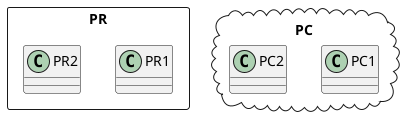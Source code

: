 {
  "sha1": "38p16o2fwzzber52nt4fg3r9tvbd97m",
  "insertion": {
    "when": "2024-05-30T20:48:20.210Z",
    "url": "https://github.com/plantuml/plantuml/issues/967#issuecomment-1365230051",
    "user": "plantuml@gmail.com"
  }
}
@startuml
package PR <<Rectangle>> {
    class PR1
    class PR2
}

package PC <<Cloud>> {
    class PC1
    class PC2
}
@enduml
